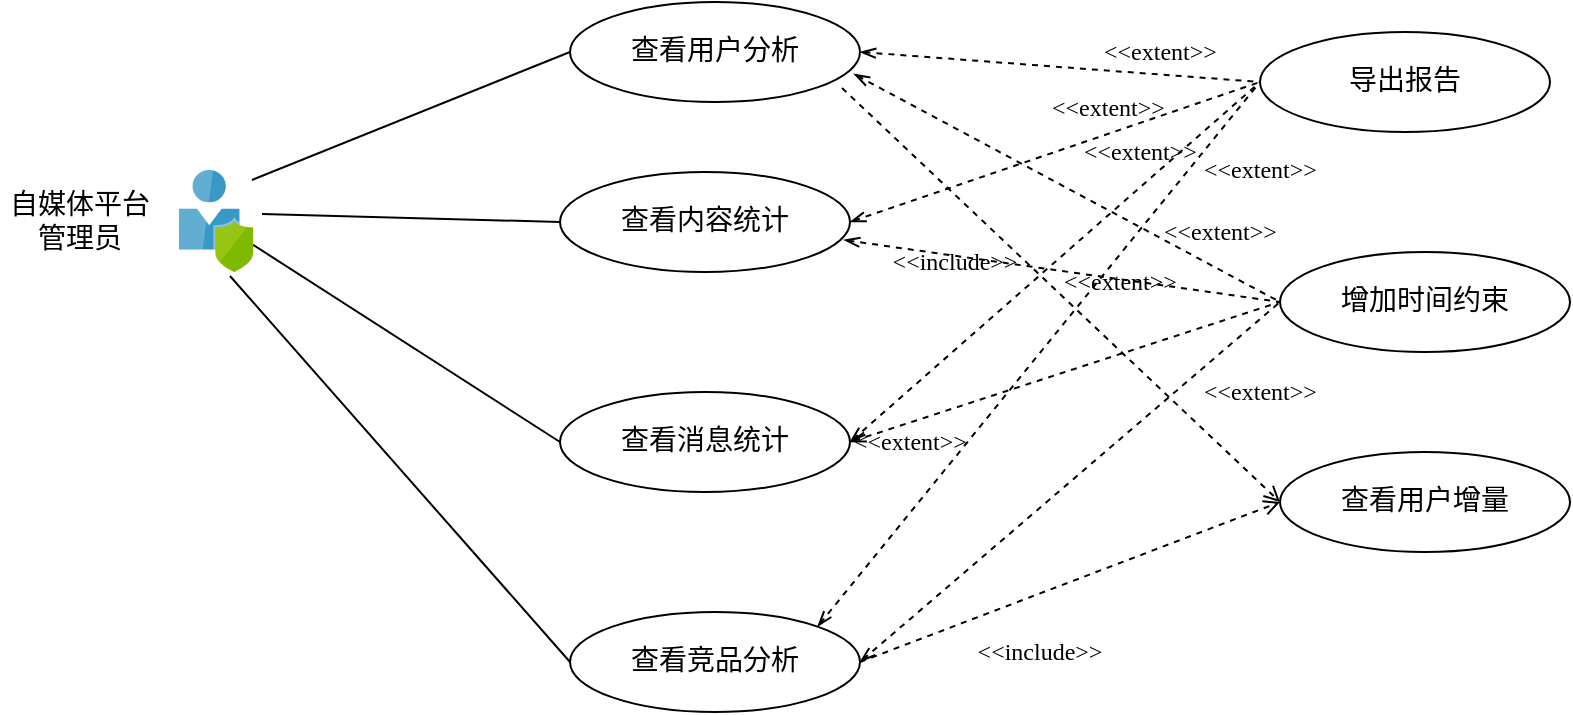 <mxfile version="12.1.7" type="device" pages="1"><diagram id="kLkyTT4RMx1ix4jsi-1U" name="Page-1"><mxGraphModel dx="1195" dy="689" grid="1" gridSize="10" guides="1" tooltips="1" connect="1" arrows="1" fold="1" page="1" pageScale="1" pageWidth="827" pageHeight="1169" math="0" shadow="0"><root><mxCell id="0"/><mxCell id="1" parent="0"/><mxCell id="CRW-AWzinLaDZA1XfrDs-1" style="edgeStyle=none;rounded=0;orthogonalLoop=1;jettySize=auto;html=1;entryX=0;entryY=0.5;entryDx=0;entryDy=0;startArrow=none;startFill=0;endArrow=none;endFill=0;fontFamily=SF Mono;fontSize=14;exitX=0.986;exitY=0.098;exitDx=0;exitDy=0;exitPerimeter=0;" parent="1" source="CRW-AWzinLaDZA1XfrDs-2" target="CRW-AWzinLaDZA1XfrDs-4" edge="1"><mxGeometry relative="1" as="geometry"/></mxCell><mxCell id="CRW-AWzinLaDZA1XfrDs-7" style="rounded=0;orthogonalLoop=1;jettySize=auto;html=1;endArrow=none;endFill=0;entryX=0;entryY=0.5;entryDx=0;entryDy=0;fontFamily=SF Mono;" parent="1" source="CRW-AWzinLaDZA1XfrDs-2" target="CRW-AWzinLaDZA1XfrDs-6" edge="1"><mxGeometry relative="1" as="geometry"/></mxCell><mxCell id="CRW-AWzinLaDZA1XfrDs-2" value="" style="aspect=fixed;html=1;points=[];align=center;image;fontSize=12;image=img/lib/mscae/User_Privacy.svg;fontFamily=SF Mono;" parent="1" vertex="1"><mxGeometry x="89.5" y="409" width="37" height="51" as="geometry"/></mxCell><mxCell id="CRW-AWzinLaDZA1XfrDs-3" value="自媒体平台&lt;br style=&quot;font-size: 14px;&quot;&gt;管理员" style="text;html=1;strokeColor=none;fillColor=none;align=center;verticalAlign=middle;whiteSpace=wrap;rounded=0;fontFamily=SF Mono;fontStyle=0;fontSize=14;" parent="1" vertex="1"><mxGeometry y="420" width="80" height="30" as="geometry"/></mxCell><mxCell id="CRW-AWzinLaDZA1XfrDs-4" value="查看用户分析" style="ellipse;whiteSpace=wrap;html=1;fontFamily=SF Mono;fontSize=14;" parent="1" vertex="1"><mxGeometry x="285" y="325" width="145" height="50" as="geometry"/></mxCell><mxCell id="CRW-AWzinLaDZA1XfrDs-6" value="查看消息统计" style="ellipse;whiteSpace=wrap;html=1;fontFamily=SF Mono;fontSize=14;" parent="1" vertex="1"><mxGeometry x="280" y="520" width="145" height="50" as="geometry"/></mxCell><mxCell id="t-kPrcUoOG5ooZXRRB7P-1" value="查看内容统计" style="ellipse;whiteSpace=wrap;html=1;fontFamily=SF Mono;fontSize=14;" parent="1" vertex="1"><mxGeometry x="280" y="410" width="145" height="50" as="geometry"/></mxCell><mxCell id="t-kPrcUoOG5ooZXRRB7P-2" value="查看竞品分析" style="ellipse;whiteSpace=wrap;html=1;fontFamily=SF Mono;fontSize=14;" parent="1" vertex="1"><mxGeometry x="285" y="630" width="145" height="50" as="geometry"/></mxCell><mxCell id="t-kPrcUoOG5ooZXRRB7P-3" value="" style="endArrow=none;html=1;exitX=1.122;exitY=0.431;exitDx=0;exitDy=0;exitPerimeter=0;entryX=0;entryY=0.5;entryDx=0;entryDy=0;fontFamily=SF Mono;" parent="1" source="CRW-AWzinLaDZA1XfrDs-2" target="t-kPrcUoOG5ooZXRRB7P-1" edge="1"><mxGeometry width="50" height="50" relative="1" as="geometry"><mxPoint x="160" y="740" as="sourcePoint"/><mxPoint x="240" y="560" as="targetPoint"/></mxGeometry></mxCell><mxCell id="t-kPrcUoOG5ooZXRRB7P-4" value="" style="endArrow=none;html=1;exitX=0.689;exitY=1.039;exitDx=0;exitDy=0;exitPerimeter=0;entryX=0;entryY=0.5;entryDx=0;entryDy=0;fontFamily=SF Mono;" parent="1" source="CRW-AWzinLaDZA1XfrDs-2" target="t-kPrcUoOG5ooZXRRB7P-2" edge="1"><mxGeometry width="50" height="50" relative="1" as="geometry"><mxPoint x="130" y="610" as="sourcePoint"/><mxPoint x="180" y="560" as="targetPoint"/></mxGeometry></mxCell><mxCell id="t-kPrcUoOG5ooZXRRB7P-5" value="查看用户增量" style="ellipse;whiteSpace=wrap;html=1;fontFamily=SF Mono;fontSize=14;" parent="1" vertex="1"><mxGeometry x="640" y="550" width="145" height="50" as="geometry"/></mxCell><mxCell id="t-kPrcUoOG5ooZXRRB7P-10" value="" style="endArrow=open;html=1;exitX=0.938;exitY=0.86;exitDx=0;exitDy=0;entryX=0;entryY=0.5;entryDx=0;entryDy=0;fontFamily=SF Mono;endFill=0;dashed=1;exitPerimeter=0;" parent="1" source="CRW-AWzinLaDZA1XfrDs-4" target="t-kPrcUoOG5ooZXRRB7P-5" edge="1"><mxGeometry width="50" height="50" relative="1" as="geometry"><mxPoint x="500" y="430" as="sourcePoint"/><mxPoint x="550" y="380" as="targetPoint"/></mxGeometry></mxCell><mxCell id="t-kPrcUoOG5ooZXRRB7P-13" value="" style="endArrow=open;html=1;exitX=1;exitY=0.5;exitDx=0;exitDy=0;entryX=0;entryY=0.5;entryDx=0;entryDy=0;fontFamily=SF Mono;endFill=0;dashed=1;" parent="1" source="t-kPrcUoOG5ooZXRRB7P-2" target="t-kPrcUoOG5ooZXRRB7P-5" edge="1"><mxGeometry width="50" height="50" relative="1" as="geometry"><mxPoint x="480" y="710" as="sourcePoint"/><mxPoint x="640" y="340" as="targetPoint"/></mxGeometry></mxCell><mxCell id="t-kPrcUoOG5ooZXRRB7P-17" value="&amp;lt;&amp;lt;include&amp;gt;&amp;gt;" style="text;html=1;strokeColor=none;fillColor=none;align=center;verticalAlign=middle;whiteSpace=wrap;rounded=0;fontFamily=SF Mono;" parent="1" vertex="1"><mxGeometry x="435" y="445" width="85" height="20" as="geometry"/></mxCell><mxCell id="t-kPrcUoOG5ooZXRRB7P-18" value="&amp;lt;&amp;lt;include&amp;gt;&amp;gt;" style="text;html=1;strokeColor=none;fillColor=none;align=center;verticalAlign=middle;whiteSpace=wrap;rounded=0;fontFamily=SF Mono;" parent="1" vertex="1"><mxGeometry x="480" y="640" width="80" height="20" as="geometry"/></mxCell><mxCell id="A1ApXGZ9H_G6MH53m9Kc-2" value="导出报告" style="ellipse;whiteSpace=wrap;html=1;fontFamily=SF Mono;fontSize=14;" parent="1" vertex="1"><mxGeometry x="630" y="340" width="145" height="50" as="geometry"/></mxCell><mxCell id="A1ApXGZ9H_G6MH53m9Kc-5" value="" style="endArrow=none;dashed=1;html=1;entryX=0;entryY=0.5;entryDx=0;entryDy=0;startArrow=openThin;startFill=0;fontFamily=SF Mono;" parent="1" target="A1ApXGZ9H_G6MH53m9Kc-2" edge="1"><mxGeometry width="50" height="50" relative="1" as="geometry"><mxPoint x="430" y="350" as="sourcePoint"/><mxPoint x="600" y="210" as="targetPoint"/></mxGeometry></mxCell><mxCell id="A1ApXGZ9H_G6MH53m9Kc-6" value="" style="endArrow=none;dashed=1;html=1;entryX=0;entryY=0.5;entryDx=0;entryDy=0;startArrow=openThin;startFill=0;exitX=1;exitY=0.5;exitDx=0;exitDy=0;fontFamily=SF Mono;" parent="1" source="t-kPrcUoOG5ooZXRRB7P-1" target="A1ApXGZ9H_G6MH53m9Kc-2" edge="1"><mxGeometry width="50" height="50" relative="1" as="geometry"><mxPoint x="440" y="360" as="sourcePoint"/><mxPoint x="640" y="375" as="targetPoint"/></mxGeometry></mxCell><mxCell id="A1ApXGZ9H_G6MH53m9Kc-7" value="" style="endArrow=none;dashed=1;html=1;entryX=0;entryY=0.5;entryDx=0;entryDy=0;startArrow=openThin;startFill=0;exitX=1;exitY=0.5;exitDx=0;exitDy=0;fontFamily=SF Mono;" parent="1" source="CRW-AWzinLaDZA1XfrDs-6" target="A1ApXGZ9H_G6MH53m9Kc-2" edge="1"><mxGeometry width="50" height="50" relative="1" as="geometry"><mxPoint x="450" y="370" as="sourcePoint"/><mxPoint x="650" y="385" as="targetPoint"/></mxGeometry></mxCell><mxCell id="A1ApXGZ9H_G6MH53m9Kc-8" value="" style="endArrow=none;dashed=1;html=1;entryX=0;entryY=0.5;entryDx=0;entryDy=0;startArrow=openThin;startFill=0;exitX=1;exitY=0;exitDx=0;exitDy=0;fontFamily=SF Mono;" parent="1" source="t-kPrcUoOG5ooZXRRB7P-2" target="A1ApXGZ9H_G6MH53m9Kc-2" edge="1"><mxGeometry width="50" height="50" relative="1" as="geometry"><mxPoint x="435" y="650" as="sourcePoint"/><mxPoint x="640" y="375" as="targetPoint"/></mxGeometry></mxCell><mxCell id="A1ApXGZ9H_G6MH53m9Kc-9" value="增加时间约束" style="ellipse;whiteSpace=wrap;html=1;fontFamily=SF Mono;fontSize=14;" parent="1" vertex="1"><mxGeometry x="640" y="450" width="145" height="50" as="geometry"/></mxCell><mxCell id="A1ApXGZ9H_G6MH53m9Kc-12" value="" style="endArrow=none;dashed=1;html=1;entryX=0;entryY=0.5;entryDx=0;entryDy=0;startArrow=openThin;startFill=0;exitX=1;exitY=0.5;exitDx=0;exitDy=0;fontFamily=SF Mono;" parent="1" source="t-kPrcUoOG5ooZXRRB7P-2" target="A1ApXGZ9H_G6MH53m9Kc-9" edge="1"><mxGeometry width="50" height="50" relative="1" as="geometry"><mxPoint x="445" y="660" as="sourcePoint"/><mxPoint x="640" y="375" as="targetPoint"/></mxGeometry></mxCell><mxCell id="A1ApXGZ9H_G6MH53m9Kc-13" value="" style="endArrow=none;dashed=1;html=1;entryX=0;entryY=0.5;entryDx=0;entryDy=0;startArrow=openThin;startFill=0;exitX=1;exitY=0.5;exitDx=0;exitDy=0;fontFamily=SF Mono;" parent="1" source="CRW-AWzinLaDZA1XfrDs-6" target="A1ApXGZ9H_G6MH53m9Kc-9" edge="1"><mxGeometry width="50" height="50" relative="1" as="geometry"><mxPoint x="420" y="550" as="sourcePoint"/><mxPoint x="650" y="385" as="targetPoint"/></mxGeometry></mxCell><mxCell id="A1ApXGZ9H_G6MH53m9Kc-14" value="" style="endArrow=none;dashed=1;html=1;entryX=0;entryY=0.5;entryDx=0;entryDy=0;startArrow=openThin;startFill=0;exitX=0.979;exitY=0.68;exitDx=0;exitDy=0;exitPerimeter=0;fontFamily=SF Mono;" parent="1" source="t-kPrcUoOG5ooZXRRB7P-1" target="A1ApXGZ9H_G6MH53m9Kc-9" edge="1"><mxGeometry width="50" height="50" relative="1" as="geometry"><mxPoint x="465" y="680" as="sourcePoint"/><mxPoint x="660" y="395" as="targetPoint"/></mxGeometry></mxCell><mxCell id="A1ApXGZ9H_G6MH53m9Kc-15" value="" style="endArrow=none;dashed=1;html=1;entryX=0;entryY=0.5;entryDx=0;entryDy=0;startArrow=openThin;startFill=0;exitX=0.979;exitY=0.72;exitDx=0;exitDy=0;exitPerimeter=0;fontFamily=SF Mono;" parent="1" source="CRW-AWzinLaDZA1XfrDs-4" target="A1ApXGZ9H_G6MH53m9Kc-9" edge="1"><mxGeometry width="50" height="50" relative="1" as="geometry"><mxPoint x="475" y="690" as="sourcePoint"/><mxPoint x="670" y="405" as="targetPoint"/></mxGeometry></mxCell><mxCell id="A1ApXGZ9H_G6MH53m9Kc-16" value="&amp;lt;&amp;lt;extent&amp;gt;&amp;gt;&lt;br&gt;" style="text;html=1;resizable=0;points=[];autosize=1;align=left;verticalAlign=top;spacingTop=-4;fontFamily=SF Mono;" parent="1" vertex="1"><mxGeometry x="550" y="340" width="80" height="20" as="geometry"/></mxCell><mxCell id="A1ApXGZ9H_G6MH53m9Kc-17" value="&amp;lt;&amp;lt;extent&amp;gt;&amp;gt;&lt;br&gt;" style="text;html=1;resizable=0;points=[];autosize=1;align=left;verticalAlign=top;spacingTop=-4;fontFamily=SF Mono;" parent="1" vertex="1"><mxGeometry x="540" y="390" width="80" height="20" as="geometry"/></mxCell><mxCell id="A1ApXGZ9H_G6MH53m9Kc-18" value="&amp;lt;&amp;lt;extent&amp;gt;&amp;gt;&lt;br&gt;" style="text;html=1;resizable=0;points=[];autosize=1;align=left;verticalAlign=top;spacingTop=-4;fontFamily=SF Mono;" parent="1" vertex="1"><mxGeometry x="524" y="367.5" width="80" height="20" as="geometry"/></mxCell><mxCell id="A1ApXGZ9H_G6MH53m9Kc-19" value="&amp;lt;&amp;lt;extent&amp;gt;&amp;gt;&lt;br&gt;" style="text;html=1;resizable=0;points=[];autosize=1;align=left;verticalAlign=top;spacingTop=-4;fontFamily=SF Mono;" parent="1" vertex="1"><mxGeometry x="600" y="399" width="80" height="20" as="geometry"/></mxCell><mxCell id="A1ApXGZ9H_G6MH53m9Kc-21" value="&amp;lt;&amp;lt;extent&amp;gt;&amp;gt;&lt;br&gt;" style="text;html=1;resizable=0;points=[];autosize=1;align=left;verticalAlign=top;spacingTop=-4;fontFamily=SF Mono;" parent="1" vertex="1"><mxGeometry x="580" y="430" width="80" height="20" as="geometry"/></mxCell><mxCell id="A1ApXGZ9H_G6MH53m9Kc-22" value="&amp;lt;&amp;lt;extent&amp;gt;&amp;gt;&lt;br&gt;" style="text;html=1;resizable=0;points=[];autosize=1;align=left;verticalAlign=top;spacingTop=-4;fontFamily=SF Mono;" parent="1" vertex="1"><mxGeometry x="530" y="455" width="80" height="20" as="geometry"/></mxCell><mxCell id="A1ApXGZ9H_G6MH53m9Kc-23" value="&amp;lt;&amp;lt;extent&amp;gt;&amp;gt;&lt;br&gt;" style="text;html=1;resizable=0;points=[];autosize=1;align=left;verticalAlign=top;spacingTop=-4;fontFamily=SF Mono;" parent="1" vertex="1"><mxGeometry x="600" y="510" width="80" height="20" as="geometry"/></mxCell><mxCell id="A1ApXGZ9H_G6MH53m9Kc-26" value="&amp;lt;&amp;lt;extent&amp;gt;&amp;gt;&lt;br&gt;" style="text;html=1;resizable=0;points=[];autosize=1;align=left;verticalAlign=top;spacingTop=-4;fontFamily=SF Mono;" parent="1" vertex="1"><mxGeometry x="425" y="535" width="80" height="20" as="geometry"/></mxCell></root></mxGraphModel></diagram></mxfile>
